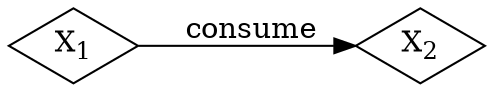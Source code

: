 digraph {
	graph [rankdir=LR];
	x1 [label=<X<SUB>1</SUB>>, shape=diamond];
	x2 [label=<X<SUB>2</SUB>>, shape=diamond];
	x1 -> x2[label=" consume"];
}